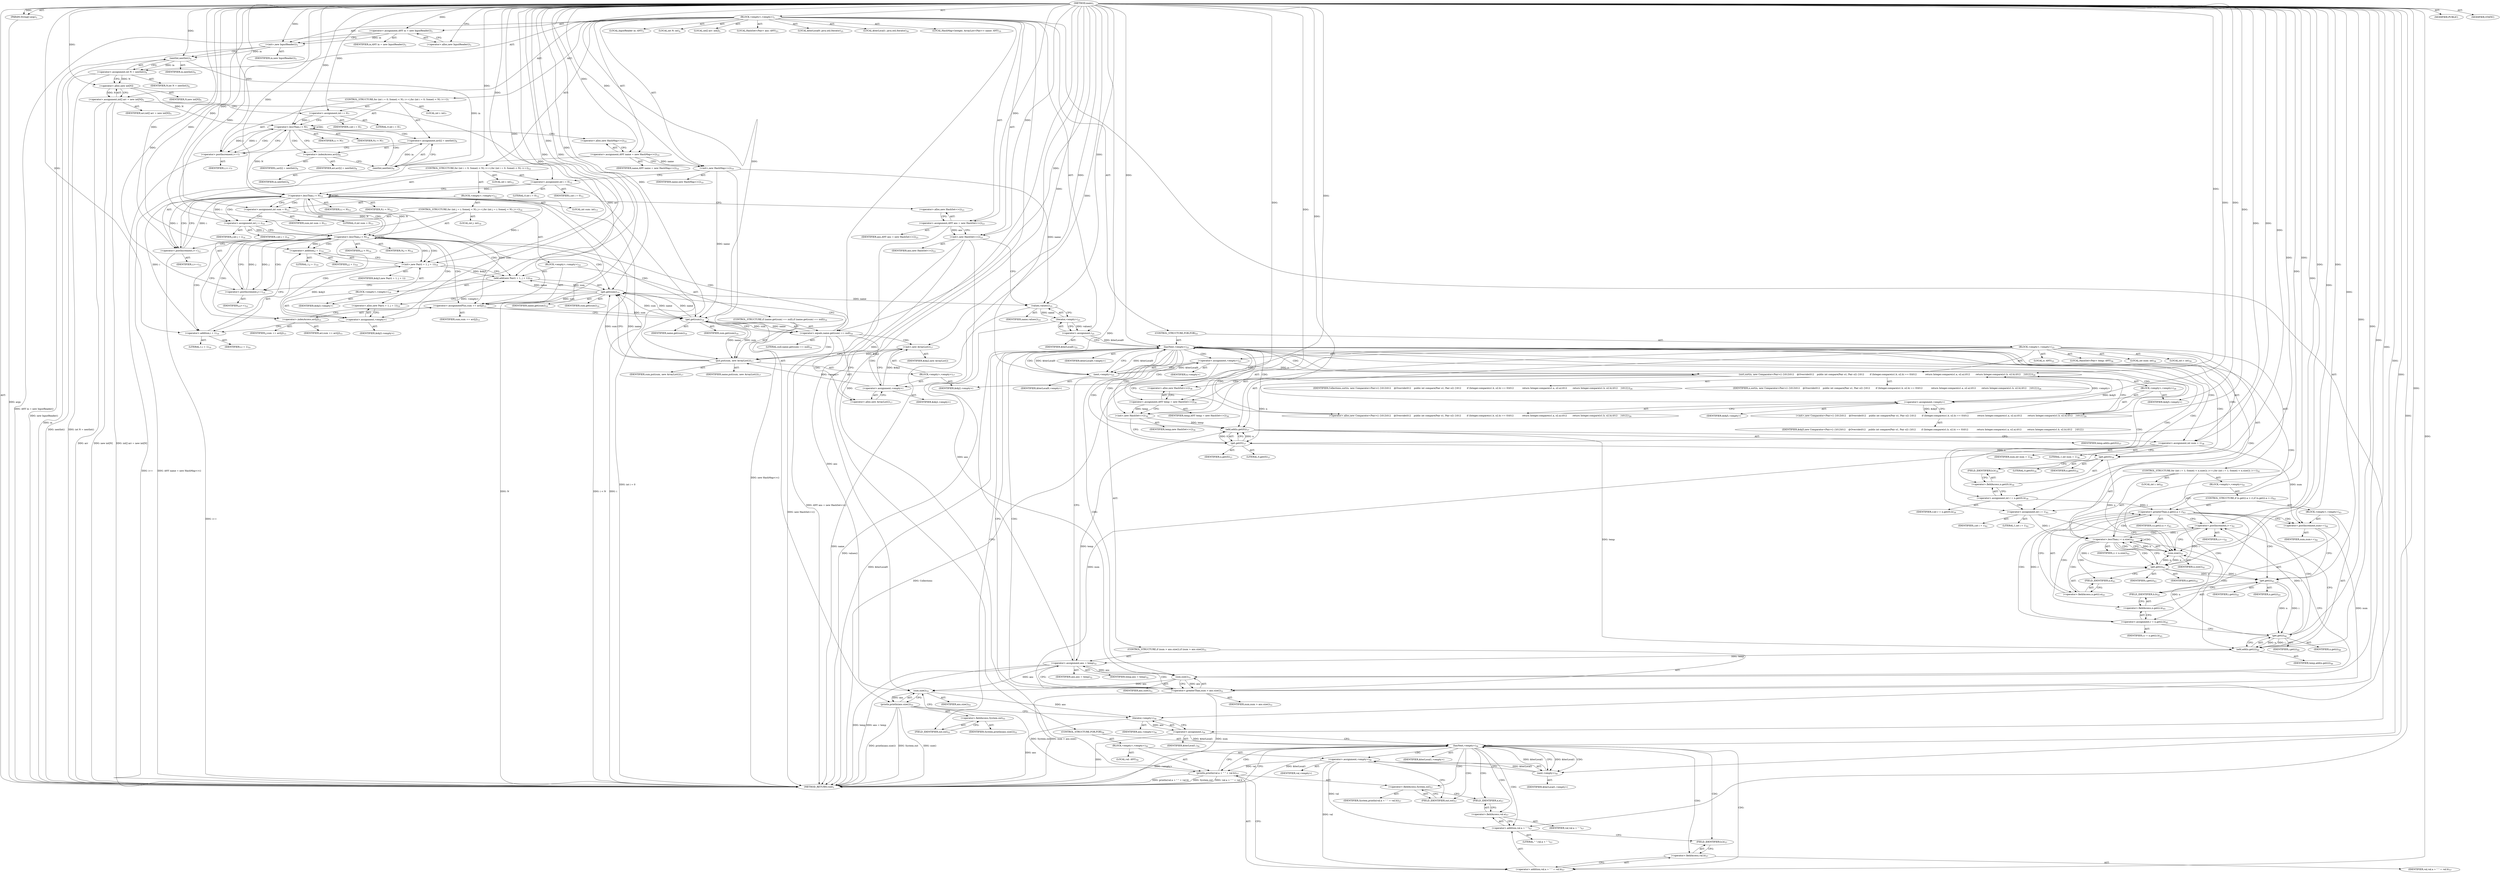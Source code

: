 digraph "main" {  
"25" [label = <(METHOD,main)<SUB>1</SUB>> ]
"26" [label = <(PARAM,String[] args)<SUB>1</SUB>> ]
"27" [label = <(BLOCK,&lt;empty&gt;,&lt;empty&gt;)<SUB>1</SUB>> ]
"4" [label = <(LOCAL,InputReader in: ANY)<SUB>3</SUB>> ]
"28" [label = <(&lt;operator&gt;.assignment,ANY in = new InputReader())<SUB>3</SUB>> ]
"29" [label = <(IDENTIFIER,in,ANY in = new InputReader())<SUB>3</SUB>> ]
"30" [label = <(&lt;operator&gt;.alloc,new InputReader())<SUB>3</SUB>> ]
"31" [label = <(&lt;init&gt;,new InputReader())<SUB>3</SUB>> ]
"3" [label = <(IDENTIFIER,in,new InputReader())<SUB>3</SUB>> ]
"32" [label = <(LOCAL,int N: int)<SUB>4</SUB>> ]
"33" [label = <(&lt;operator&gt;.assignment,int N = nextInt())<SUB>4</SUB>> ]
"34" [label = <(IDENTIFIER,N,int N = nextInt())<SUB>4</SUB>> ]
"35" [label = <(nextInt,nextInt())<SUB>4</SUB>> ]
"36" [label = <(IDENTIFIER,in,nextInt())<SUB>4</SUB>> ]
"37" [label = <(LOCAL,int[] arr: int[])<SUB>5</SUB>> ]
"38" [label = <(&lt;operator&gt;.assignment,int[] arr = new int[N])<SUB>5</SUB>> ]
"39" [label = <(IDENTIFIER,arr,int[] arr = new int[N])<SUB>5</SUB>> ]
"40" [label = <(&lt;operator&gt;.alloc,new int[N])> ]
"41" [label = <(IDENTIFIER,N,new int[N])<SUB>5</SUB>> ]
"42" [label = <(CONTROL_STRUCTURE,for (int i = 0; Some(i &lt; N); i++),for (int i = 0; Some(i &lt; N); i++))<SUB>7</SUB>> ]
"43" [label = <(LOCAL,int i: int)<SUB>7</SUB>> ]
"44" [label = <(&lt;operator&gt;.assignment,int i = 0)<SUB>7</SUB>> ]
"45" [label = <(IDENTIFIER,i,int i = 0)<SUB>7</SUB>> ]
"46" [label = <(LITERAL,0,int i = 0)<SUB>7</SUB>> ]
"47" [label = <(&lt;operator&gt;.lessThan,i &lt; N)<SUB>7</SUB>> ]
"48" [label = <(IDENTIFIER,i,i &lt; N)<SUB>7</SUB>> ]
"49" [label = <(IDENTIFIER,N,i &lt; N)<SUB>7</SUB>> ]
"50" [label = <(&lt;operator&gt;.postIncrement,i++)<SUB>7</SUB>> ]
"51" [label = <(IDENTIFIER,i,i++)<SUB>7</SUB>> ]
"52" [label = <(&lt;operator&gt;.assignment,arr[i] = nextInt())<SUB>8</SUB>> ]
"53" [label = <(&lt;operator&gt;.indexAccess,arr[i])<SUB>8</SUB>> ]
"54" [label = <(IDENTIFIER,arr,arr[i] = nextInt())<SUB>8</SUB>> ]
"55" [label = <(IDENTIFIER,i,arr[i] = nextInt())<SUB>8</SUB>> ]
"56" [label = <(nextInt,nextInt())<SUB>8</SUB>> ]
"57" [label = <(IDENTIFIER,in,nextInt())<SUB>8</SUB>> ]
"6" [label = <(LOCAL,HashMap&lt;Integer, ArrayList&lt;Pair&gt;&gt; name: ANY)<SUB>10</SUB>> ]
"58" [label = <(&lt;operator&gt;.assignment,ANY name = new HashMap&lt;&gt;())<SUB>10</SUB>> ]
"59" [label = <(IDENTIFIER,name,ANY name = new HashMap&lt;&gt;())<SUB>10</SUB>> ]
"60" [label = <(&lt;operator&gt;.alloc,new HashMap&lt;&gt;())<SUB>10</SUB>> ]
"61" [label = <(&lt;init&gt;,new HashMap&lt;&gt;())<SUB>10</SUB>> ]
"5" [label = <(IDENTIFIER,name,new HashMap&lt;&gt;())<SUB>10</SUB>> ]
"62" [label = <(CONTROL_STRUCTURE,for (int i = 0; Some(i &lt; N); i++),for (int i = 0; Some(i &lt; N); i++))<SUB>12</SUB>> ]
"63" [label = <(LOCAL,int i: int)<SUB>12</SUB>> ]
"64" [label = <(&lt;operator&gt;.assignment,int i = 0)<SUB>12</SUB>> ]
"65" [label = <(IDENTIFIER,i,int i = 0)<SUB>12</SUB>> ]
"66" [label = <(LITERAL,0,int i = 0)<SUB>12</SUB>> ]
"67" [label = <(&lt;operator&gt;.lessThan,i &lt; N)<SUB>12</SUB>> ]
"68" [label = <(IDENTIFIER,i,i &lt; N)<SUB>12</SUB>> ]
"69" [label = <(IDENTIFIER,N,i &lt; N)<SUB>12</SUB>> ]
"70" [label = <(&lt;operator&gt;.postIncrement,i++)<SUB>12</SUB>> ]
"71" [label = <(IDENTIFIER,i,i++)<SUB>12</SUB>> ]
"72" [label = <(BLOCK,&lt;empty&gt;,&lt;empty&gt;)<SUB>12</SUB>> ]
"73" [label = <(LOCAL,int sum: int)<SUB>13</SUB>> ]
"74" [label = <(&lt;operator&gt;.assignment,int sum = 0)<SUB>13</SUB>> ]
"75" [label = <(IDENTIFIER,sum,int sum = 0)<SUB>13</SUB>> ]
"76" [label = <(LITERAL,0,int sum = 0)<SUB>13</SUB>> ]
"77" [label = <(CONTROL_STRUCTURE,for (int j = i; Some(j &lt; N); j++),for (int j = i; Some(j &lt; N); j++))<SUB>14</SUB>> ]
"78" [label = <(LOCAL,int j: int)<SUB>14</SUB>> ]
"79" [label = <(&lt;operator&gt;.assignment,int j = i)<SUB>14</SUB>> ]
"80" [label = <(IDENTIFIER,j,int j = i)<SUB>14</SUB>> ]
"81" [label = <(IDENTIFIER,i,int j = i)<SUB>14</SUB>> ]
"82" [label = <(&lt;operator&gt;.lessThan,j &lt; N)<SUB>14</SUB>> ]
"83" [label = <(IDENTIFIER,j,j &lt; N)<SUB>14</SUB>> ]
"84" [label = <(IDENTIFIER,N,j &lt; N)<SUB>14</SUB>> ]
"85" [label = <(&lt;operator&gt;.postIncrement,j++)<SUB>14</SUB>> ]
"86" [label = <(IDENTIFIER,j,j++)<SUB>14</SUB>> ]
"87" [label = <(BLOCK,&lt;empty&gt;,&lt;empty&gt;)<SUB>14</SUB>> ]
"88" [label = <(&lt;operator&gt;.assignmentPlus,sum += arr[j])<SUB>15</SUB>> ]
"89" [label = <(IDENTIFIER,sum,sum += arr[j])<SUB>15</SUB>> ]
"90" [label = <(&lt;operator&gt;.indexAccess,arr[j])<SUB>15</SUB>> ]
"91" [label = <(IDENTIFIER,arr,sum += arr[j])<SUB>15</SUB>> ]
"92" [label = <(IDENTIFIER,j,sum += arr[j])<SUB>15</SUB>> ]
"93" [label = <(CONTROL_STRUCTURE,if (name.get(sum) == null),if (name.get(sum) == null))<SUB>16</SUB>> ]
"94" [label = <(&lt;operator&gt;.equals,name.get(sum) == null)<SUB>16</SUB>> ]
"95" [label = <(get,get(sum))<SUB>16</SUB>> ]
"96" [label = <(IDENTIFIER,name,get(sum))<SUB>16</SUB>> ]
"97" [label = <(IDENTIFIER,sum,get(sum))<SUB>16</SUB>> ]
"98" [label = <(LITERAL,null,name.get(sum) == null)<SUB>16</SUB>> ]
"99" [label = <(put,put(sum, new ArrayList()))<SUB>17</SUB>> ]
"100" [label = <(IDENTIFIER,name,put(sum, new ArrayList()))<SUB>17</SUB>> ]
"101" [label = <(IDENTIFIER,sum,put(sum, new ArrayList()))<SUB>17</SUB>> ]
"102" [label = <(BLOCK,&lt;empty&gt;,&lt;empty&gt;)<SUB>17</SUB>> ]
"103" [label = <(&lt;operator&gt;.assignment,&lt;empty&gt;)> ]
"104" [label = <(IDENTIFIER,$obj2,&lt;empty&gt;)> ]
"105" [label = <(&lt;operator&gt;.alloc,new ArrayList())<SUB>17</SUB>> ]
"106" [label = <(&lt;init&gt;,new ArrayList())<SUB>17</SUB>> ]
"107" [label = <(IDENTIFIER,$obj2,new ArrayList())> ]
"108" [label = <(IDENTIFIER,$obj2,&lt;empty&gt;)> ]
"109" [label = <(add,add(new Pair(i + 1, j + 1)))<SUB>19</SUB>> ]
"110" [label = <(get,get(sum))<SUB>19</SUB>> ]
"111" [label = <(IDENTIFIER,name,get(sum))<SUB>19</SUB>> ]
"112" [label = <(IDENTIFIER,sum,get(sum))<SUB>19</SUB>> ]
"113" [label = <(BLOCK,&lt;empty&gt;,&lt;empty&gt;)<SUB>19</SUB>> ]
"114" [label = <(&lt;operator&gt;.assignment,&lt;empty&gt;)> ]
"115" [label = <(IDENTIFIER,$obj3,&lt;empty&gt;)> ]
"116" [label = <(&lt;operator&gt;.alloc,new Pair(i + 1, j + 1))<SUB>19</SUB>> ]
"117" [label = <(&lt;init&gt;,new Pair(i + 1, j + 1))<SUB>19</SUB>> ]
"118" [label = <(IDENTIFIER,$obj3,new Pair(i + 1, j + 1))> ]
"119" [label = <(&lt;operator&gt;.addition,i + 1)<SUB>19</SUB>> ]
"120" [label = <(IDENTIFIER,i,i + 1)<SUB>19</SUB>> ]
"121" [label = <(LITERAL,1,i + 1)<SUB>19</SUB>> ]
"122" [label = <(&lt;operator&gt;.addition,j + 1)<SUB>19</SUB>> ]
"123" [label = <(IDENTIFIER,j,j + 1)<SUB>19</SUB>> ]
"124" [label = <(LITERAL,1,j + 1)<SUB>19</SUB>> ]
"125" [label = <(IDENTIFIER,$obj3,&lt;empty&gt;)> ]
"8" [label = <(LOCAL,HashSet&lt;Pair&gt; ans: ANY)<SUB>23</SUB>> ]
"126" [label = <(&lt;operator&gt;.assignment,ANY ans = new HashSet&lt;&gt;())<SUB>23</SUB>> ]
"127" [label = <(IDENTIFIER,ans,ANY ans = new HashSet&lt;&gt;())<SUB>23</SUB>> ]
"128" [label = <(&lt;operator&gt;.alloc,new HashSet&lt;&gt;())<SUB>23</SUB>> ]
"129" [label = <(&lt;init&gt;,new HashSet&lt;&gt;())<SUB>23</SUB>> ]
"7" [label = <(IDENTIFIER,ans,new HashSet&lt;&gt;())<SUB>23</SUB>> ]
"130" [label = <(LOCAL,$iterLocal0: java.util.Iterator)<SUB>25</SUB>> ]
"131" [label = <(&lt;operator&gt;.assignment,)<SUB>25</SUB>> ]
"132" [label = <(IDENTIFIER,$iterLocal0,)<SUB>25</SUB>> ]
"133" [label = <(iterator,&lt;empty&gt;)<SUB>25</SUB>> ]
"134" [label = <(values,values())<SUB>25</SUB>> ]
"135" [label = <(IDENTIFIER,name,values())<SUB>25</SUB>> ]
"136" [label = <(CONTROL_STRUCTURE,FOR,FOR)<SUB>25</SUB>> ]
"137" [label = <(hasNext,&lt;empty&gt;)<SUB>25</SUB>> ]
"138" [label = <(IDENTIFIER,$iterLocal0,&lt;empty&gt;)> ]
"139" [label = <(BLOCK,&lt;empty&gt;,&lt;empty&gt;)<SUB>25</SUB>> ]
"140" [label = <(LOCAL,n: ANY)<SUB>25</SUB>> ]
"141" [label = <(&lt;operator&gt;.assignment,&lt;empty&gt;)<SUB>25</SUB>> ]
"142" [label = <(IDENTIFIER,n,&lt;empty&gt;)> ]
"143" [label = <(next,&lt;empty&gt;)<SUB>25</SUB>> ]
"144" [label = <(IDENTIFIER,$iterLocal0,&lt;empty&gt;)> ]
"145" [label = <(sort,sort(n, new Comparator&lt;Pair&gt;() {\012\012    @Override\012    public int compare(Pair o1, Pair o2) {\012        if (Integer.compare(o1.b, o2.b) == 0)\012            return Integer.compare(o1.a, o2.a);\012        return Integer.compare(o1.b, o2.b);\012    }\012}))<SUB>26</SUB>> ]
"146" [label = <(IDENTIFIER,Collections,sort(n, new Comparator&lt;Pair&gt;() {\012\012    @Override\012    public int compare(Pair o1, Pair o2) {\012        if (Integer.compare(o1.b, o2.b) == 0)\012            return Integer.compare(o1.a, o2.a);\012        return Integer.compare(o1.b, o2.b);\012    }\012}))<SUB>26</SUB>> ]
"147" [label = <(IDENTIFIER,n,sort(n, new Comparator&lt;Pair&gt;() {\012\012    @Override\012    public int compare(Pair o1, Pair o2) {\012        if (Integer.compare(o1.b, o2.b) == 0)\012            return Integer.compare(o1.a, o2.a);\012        return Integer.compare(o1.b, o2.b);\012    }\012}))<SUB>26</SUB>> ]
"148" [label = <(BLOCK,&lt;empty&gt;,&lt;empty&gt;)<SUB>26</SUB>> ]
"149" [label = <(&lt;operator&gt;.assignment,&lt;empty&gt;)> ]
"150" [label = <(IDENTIFIER,$obj5,&lt;empty&gt;)> ]
"151" [label = <(&lt;operator&gt;.alloc,new Comparator&lt;Pair&gt;() {\012\012    @Override\012    public int compare(Pair o1, Pair o2) {\012        if (Integer.compare(o1.b, o2.b) == 0)\012            return Integer.compare(o1.a, o2.a);\012        return Integer.compare(o1.b, o2.b);\012    }\012})<SUB>26</SUB>> ]
"152" [label = <(&lt;init&gt;,new Comparator&lt;Pair&gt;() {\012\012    @Override\012    public int compare(Pair o1, Pair o2) {\012        if (Integer.compare(o1.b, o2.b) == 0)\012            return Integer.compare(o1.a, o2.a);\012        return Integer.compare(o1.b, o2.b);\012    }\012})<SUB>26</SUB>> ]
"153" [label = <(IDENTIFIER,$obj5,new Comparator&lt;Pair&gt;() {\012\012    @Override\012    public int compare(Pair o1, Pair o2) {\012        if (Integer.compare(o1.b, o2.b) == 0)\012            return Integer.compare(o1.a, o2.a);\012        return Integer.compare(o1.b, o2.b);\012    }\012})> ]
"154" [label = <(IDENTIFIER,$obj5,&lt;empty&gt;)> ]
"10" [label = <(LOCAL,HashSet&lt;Pair&gt; temp: ANY)<SUB>36</SUB>> ]
"155" [label = <(&lt;operator&gt;.assignment,ANY temp = new HashSet&lt;&gt;())<SUB>36</SUB>> ]
"156" [label = <(IDENTIFIER,temp,ANY temp = new HashSet&lt;&gt;())<SUB>36</SUB>> ]
"157" [label = <(&lt;operator&gt;.alloc,new HashSet&lt;&gt;())<SUB>36</SUB>> ]
"158" [label = <(&lt;init&gt;,new HashSet&lt;&gt;())<SUB>36</SUB>> ]
"9" [label = <(IDENTIFIER,temp,new HashSet&lt;&gt;())<SUB>36</SUB>> ]
"159" [label = <(add,add(n.get(0)))<SUB>37</SUB>> ]
"160" [label = <(IDENTIFIER,temp,add(n.get(0)))<SUB>37</SUB>> ]
"161" [label = <(get,get(0))<SUB>37</SUB>> ]
"162" [label = <(IDENTIFIER,n,get(0))<SUB>37</SUB>> ]
"163" [label = <(LITERAL,0,get(0))<SUB>37</SUB>> ]
"164" [label = <(LOCAL,int num: int)<SUB>38</SUB>> ]
"165" [label = <(&lt;operator&gt;.assignment,int num = 1)<SUB>38</SUB>> ]
"166" [label = <(IDENTIFIER,num,int num = 1)<SUB>38</SUB>> ]
"167" [label = <(LITERAL,1,int num = 1)<SUB>38</SUB>> ]
"168" [label = <(LOCAL,int r: int)<SUB>39</SUB>> ]
"169" [label = <(&lt;operator&gt;.assignment,int r = n.get(0).b)<SUB>39</SUB>> ]
"170" [label = <(IDENTIFIER,r,int r = n.get(0).b)<SUB>39</SUB>> ]
"171" [label = <(&lt;operator&gt;.fieldAccess,n.get(0).b)<SUB>39</SUB>> ]
"172" [label = <(get,get(0))<SUB>39</SUB>> ]
"173" [label = <(IDENTIFIER,n,get(0))<SUB>39</SUB>> ]
"174" [label = <(LITERAL,0,get(0))<SUB>39</SUB>> ]
"175" [label = <(FIELD_IDENTIFIER,b,b)<SUB>39</SUB>> ]
"176" [label = <(CONTROL_STRUCTURE,for (int i = 1; Some(i &lt; n.size()); i++),for (int i = 1; Some(i &lt; n.size()); i++))<SUB>41</SUB>> ]
"177" [label = <(LOCAL,int i: int)<SUB>41</SUB>> ]
"178" [label = <(&lt;operator&gt;.assignment,int i = 1)<SUB>41</SUB>> ]
"179" [label = <(IDENTIFIER,i,int i = 1)<SUB>41</SUB>> ]
"180" [label = <(LITERAL,1,int i = 1)<SUB>41</SUB>> ]
"181" [label = <(&lt;operator&gt;.lessThan,i &lt; n.size())<SUB>41</SUB>> ]
"182" [label = <(IDENTIFIER,i,i &lt; n.size())<SUB>41</SUB>> ]
"183" [label = <(size,size())<SUB>41</SUB>> ]
"184" [label = <(IDENTIFIER,n,size())<SUB>41</SUB>> ]
"185" [label = <(&lt;operator&gt;.postIncrement,i++)<SUB>41</SUB>> ]
"186" [label = <(IDENTIFIER,i,i++)<SUB>41</SUB>> ]
"187" [label = <(BLOCK,&lt;empty&gt;,&lt;empty&gt;)<SUB>41</SUB>> ]
"188" [label = <(CONTROL_STRUCTURE,if (n.get(i).a &gt; r),if (n.get(i).a &gt; r))<SUB>43</SUB>> ]
"189" [label = <(&lt;operator&gt;.greaterThan,n.get(i).a &gt; r)<SUB>43</SUB>> ]
"190" [label = <(&lt;operator&gt;.fieldAccess,n.get(i).a)<SUB>43</SUB>> ]
"191" [label = <(get,get(i))<SUB>43</SUB>> ]
"192" [label = <(IDENTIFIER,n,get(i))<SUB>43</SUB>> ]
"193" [label = <(IDENTIFIER,i,get(i))<SUB>43</SUB>> ]
"194" [label = <(FIELD_IDENTIFIER,a,a)<SUB>43</SUB>> ]
"195" [label = <(IDENTIFIER,r,n.get(i).a &gt; r)<SUB>43</SUB>> ]
"196" [label = <(BLOCK,&lt;empty&gt;,&lt;empty&gt;)<SUB>43</SUB>> ]
"197" [label = <(&lt;operator&gt;.postIncrement,num++)<SUB>44</SUB>> ]
"198" [label = <(IDENTIFIER,num,num++)<SUB>44</SUB>> ]
"199" [label = <(&lt;operator&gt;.assignment,r = n.get(i).b)<SUB>45</SUB>> ]
"200" [label = <(IDENTIFIER,r,r = n.get(i).b)<SUB>45</SUB>> ]
"201" [label = <(&lt;operator&gt;.fieldAccess,n.get(i).b)<SUB>45</SUB>> ]
"202" [label = <(get,get(i))<SUB>45</SUB>> ]
"203" [label = <(IDENTIFIER,n,get(i))<SUB>45</SUB>> ]
"204" [label = <(IDENTIFIER,i,get(i))<SUB>45</SUB>> ]
"205" [label = <(FIELD_IDENTIFIER,b,b)<SUB>45</SUB>> ]
"206" [label = <(add,add(n.get(i)))<SUB>46</SUB>> ]
"207" [label = <(IDENTIFIER,temp,add(n.get(i)))<SUB>46</SUB>> ]
"208" [label = <(get,get(i))<SUB>46</SUB>> ]
"209" [label = <(IDENTIFIER,n,get(i))<SUB>46</SUB>> ]
"210" [label = <(IDENTIFIER,i,get(i))<SUB>46</SUB>> ]
"211" [label = <(CONTROL_STRUCTURE,if (num &gt; ans.size()),if (num &gt; ans.size()))<SUB>51</SUB>> ]
"212" [label = <(&lt;operator&gt;.greaterThan,num &gt; ans.size())<SUB>51</SUB>> ]
"213" [label = <(IDENTIFIER,num,num &gt; ans.size())<SUB>51</SUB>> ]
"214" [label = <(size,size())<SUB>51</SUB>> ]
"215" [label = <(IDENTIFIER,ans,size())<SUB>51</SUB>> ]
"216" [label = <(&lt;operator&gt;.assignment,ans = temp)<SUB>52</SUB>> ]
"217" [label = <(IDENTIFIER,ans,ans = temp)<SUB>52</SUB>> ]
"218" [label = <(IDENTIFIER,temp,ans = temp)<SUB>52</SUB>> ]
"219" [label = <(println,println(ans.size()))<SUB>55</SUB>> ]
"220" [label = <(&lt;operator&gt;.fieldAccess,System.out)<SUB>55</SUB>> ]
"221" [label = <(IDENTIFIER,System,println(ans.size()))<SUB>55</SUB>> ]
"222" [label = <(FIELD_IDENTIFIER,out,out)<SUB>55</SUB>> ]
"223" [label = <(size,size())<SUB>55</SUB>> ]
"224" [label = <(IDENTIFIER,ans,size())<SUB>55</SUB>> ]
"225" [label = <(LOCAL,$iterLocal1: java.util.Iterator)<SUB>56</SUB>> ]
"226" [label = <(&lt;operator&gt;.assignment,)<SUB>56</SUB>> ]
"227" [label = <(IDENTIFIER,$iterLocal1,)<SUB>56</SUB>> ]
"228" [label = <(iterator,&lt;empty&gt;)<SUB>56</SUB>> ]
"229" [label = <(IDENTIFIER,ans,&lt;empty&gt;)<SUB>56</SUB>> ]
"230" [label = <(CONTROL_STRUCTURE,FOR,FOR)<SUB>56</SUB>> ]
"231" [label = <(hasNext,&lt;empty&gt;)<SUB>56</SUB>> ]
"232" [label = <(IDENTIFIER,$iterLocal1,&lt;empty&gt;)> ]
"233" [label = <(BLOCK,&lt;empty&gt;,&lt;empty&gt;)<SUB>56</SUB>> ]
"234" [label = <(LOCAL,val: ANY)<SUB>56</SUB>> ]
"235" [label = <(&lt;operator&gt;.assignment,&lt;empty&gt;)<SUB>56</SUB>> ]
"236" [label = <(IDENTIFIER,val,&lt;empty&gt;)> ]
"237" [label = <(next,&lt;empty&gt;)<SUB>56</SUB>> ]
"238" [label = <(IDENTIFIER,$iterLocal1,&lt;empty&gt;)> ]
"239" [label = <(println,println(val.a + &quot; &quot; + val.b))<SUB>57</SUB>> ]
"240" [label = <(&lt;operator&gt;.fieldAccess,System.out)<SUB>57</SUB>> ]
"241" [label = <(IDENTIFIER,System,println(val.a + &quot; &quot; + val.b))<SUB>57</SUB>> ]
"242" [label = <(FIELD_IDENTIFIER,out,out)<SUB>57</SUB>> ]
"243" [label = <(&lt;operator&gt;.addition,val.a + &quot; &quot; + val.b)<SUB>57</SUB>> ]
"244" [label = <(&lt;operator&gt;.addition,val.a + &quot; &quot;)<SUB>57</SUB>> ]
"245" [label = <(&lt;operator&gt;.fieldAccess,val.a)<SUB>57</SUB>> ]
"246" [label = <(IDENTIFIER,val,val.a + &quot; &quot;)<SUB>57</SUB>> ]
"247" [label = <(FIELD_IDENTIFIER,a,a)<SUB>57</SUB>> ]
"248" [label = <(LITERAL,&quot; &quot;,val.a + &quot; &quot;)<SUB>57</SUB>> ]
"249" [label = <(&lt;operator&gt;.fieldAccess,val.b)<SUB>57</SUB>> ]
"250" [label = <(IDENTIFIER,val,val.a + &quot; &quot; + val.b)<SUB>57</SUB>> ]
"251" [label = <(FIELD_IDENTIFIER,b,b)<SUB>57</SUB>> ]
"252" [label = <(MODIFIER,PUBLIC)> ]
"253" [label = <(MODIFIER,STATIC)> ]
"254" [label = <(METHOD_RETURN,void)<SUB>1</SUB>> ]
  "25" -> "26"  [ label = "AST: "] 
  "25" -> "27"  [ label = "AST: "] 
  "25" -> "252"  [ label = "AST: "] 
  "25" -> "253"  [ label = "AST: "] 
  "25" -> "254"  [ label = "AST: "] 
  "27" -> "4"  [ label = "AST: "] 
  "27" -> "28"  [ label = "AST: "] 
  "27" -> "31"  [ label = "AST: "] 
  "27" -> "32"  [ label = "AST: "] 
  "27" -> "33"  [ label = "AST: "] 
  "27" -> "37"  [ label = "AST: "] 
  "27" -> "38"  [ label = "AST: "] 
  "27" -> "42"  [ label = "AST: "] 
  "27" -> "6"  [ label = "AST: "] 
  "27" -> "58"  [ label = "AST: "] 
  "27" -> "61"  [ label = "AST: "] 
  "27" -> "62"  [ label = "AST: "] 
  "27" -> "8"  [ label = "AST: "] 
  "27" -> "126"  [ label = "AST: "] 
  "27" -> "129"  [ label = "AST: "] 
  "27" -> "130"  [ label = "AST: "] 
  "27" -> "131"  [ label = "AST: "] 
  "27" -> "136"  [ label = "AST: "] 
  "27" -> "219"  [ label = "AST: "] 
  "27" -> "225"  [ label = "AST: "] 
  "27" -> "226"  [ label = "AST: "] 
  "27" -> "230"  [ label = "AST: "] 
  "28" -> "29"  [ label = "AST: "] 
  "28" -> "30"  [ label = "AST: "] 
  "31" -> "3"  [ label = "AST: "] 
  "33" -> "34"  [ label = "AST: "] 
  "33" -> "35"  [ label = "AST: "] 
  "35" -> "36"  [ label = "AST: "] 
  "38" -> "39"  [ label = "AST: "] 
  "38" -> "40"  [ label = "AST: "] 
  "40" -> "41"  [ label = "AST: "] 
  "42" -> "43"  [ label = "AST: "] 
  "42" -> "44"  [ label = "AST: "] 
  "42" -> "47"  [ label = "AST: "] 
  "42" -> "50"  [ label = "AST: "] 
  "42" -> "52"  [ label = "AST: "] 
  "44" -> "45"  [ label = "AST: "] 
  "44" -> "46"  [ label = "AST: "] 
  "47" -> "48"  [ label = "AST: "] 
  "47" -> "49"  [ label = "AST: "] 
  "50" -> "51"  [ label = "AST: "] 
  "52" -> "53"  [ label = "AST: "] 
  "52" -> "56"  [ label = "AST: "] 
  "53" -> "54"  [ label = "AST: "] 
  "53" -> "55"  [ label = "AST: "] 
  "56" -> "57"  [ label = "AST: "] 
  "58" -> "59"  [ label = "AST: "] 
  "58" -> "60"  [ label = "AST: "] 
  "61" -> "5"  [ label = "AST: "] 
  "62" -> "63"  [ label = "AST: "] 
  "62" -> "64"  [ label = "AST: "] 
  "62" -> "67"  [ label = "AST: "] 
  "62" -> "70"  [ label = "AST: "] 
  "62" -> "72"  [ label = "AST: "] 
  "64" -> "65"  [ label = "AST: "] 
  "64" -> "66"  [ label = "AST: "] 
  "67" -> "68"  [ label = "AST: "] 
  "67" -> "69"  [ label = "AST: "] 
  "70" -> "71"  [ label = "AST: "] 
  "72" -> "73"  [ label = "AST: "] 
  "72" -> "74"  [ label = "AST: "] 
  "72" -> "77"  [ label = "AST: "] 
  "74" -> "75"  [ label = "AST: "] 
  "74" -> "76"  [ label = "AST: "] 
  "77" -> "78"  [ label = "AST: "] 
  "77" -> "79"  [ label = "AST: "] 
  "77" -> "82"  [ label = "AST: "] 
  "77" -> "85"  [ label = "AST: "] 
  "77" -> "87"  [ label = "AST: "] 
  "79" -> "80"  [ label = "AST: "] 
  "79" -> "81"  [ label = "AST: "] 
  "82" -> "83"  [ label = "AST: "] 
  "82" -> "84"  [ label = "AST: "] 
  "85" -> "86"  [ label = "AST: "] 
  "87" -> "88"  [ label = "AST: "] 
  "87" -> "93"  [ label = "AST: "] 
  "87" -> "109"  [ label = "AST: "] 
  "88" -> "89"  [ label = "AST: "] 
  "88" -> "90"  [ label = "AST: "] 
  "90" -> "91"  [ label = "AST: "] 
  "90" -> "92"  [ label = "AST: "] 
  "93" -> "94"  [ label = "AST: "] 
  "93" -> "99"  [ label = "AST: "] 
  "94" -> "95"  [ label = "AST: "] 
  "94" -> "98"  [ label = "AST: "] 
  "95" -> "96"  [ label = "AST: "] 
  "95" -> "97"  [ label = "AST: "] 
  "99" -> "100"  [ label = "AST: "] 
  "99" -> "101"  [ label = "AST: "] 
  "99" -> "102"  [ label = "AST: "] 
  "102" -> "103"  [ label = "AST: "] 
  "102" -> "106"  [ label = "AST: "] 
  "102" -> "108"  [ label = "AST: "] 
  "103" -> "104"  [ label = "AST: "] 
  "103" -> "105"  [ label = "AST: "] 
  "106" -> "107"  [ label = "AST: "] 
  "109" -> "110"  [ label = "AST: "] 
  "109" -> "113"  [ label = "AST: "] 
  "110" -> "111"  [ label = "AST: "] 
  "110" -> "112"  [ label = "AST: "] 
  "113" -> "114"  [ label = "AST: "] 
  "113" -> "117"  [ label = "AST: "] 
  "113" -> "125"  [ label = "AST: "] 
  "114" -> "115"  [ label = "AST: "] 
  "114" -> "116"  [ label = "AST: "] 
  "117" -> "118"  [ label = "AST: "] 
  "117" -> "119"  [ label = "AST: "] 
  "117" -> "122"  [ label = "AST: "] 
  "119" -> "120"  [ label = "AST: "] 
  "119" -> "121"  [ label = "AST: "] 
  "122" -> "123"  [ label = "AST: "] 
  "122" -> "124"  [ label = "AST: "] 
  "126" -> "127"  [ label = "AST: "] 
  "126" -> "128"  [ label = "AST: "] 
  "129" -> "7"  [ label = "AST: "] 
  "131" -> "132"  [ label = "AST: "] 
  "131" -> "133"  [ label = "AST: "] 
  "133" -> "134"  [ label = "AST: "] 
  "134" -> "135"  [ label = "AST: "] 
  "136" -> "137"  [ label = "AST: "] 
  "136" -> "139"  [ label = "AST: "] 
  "137" -> "138"  [ label = "AST: "] 
  "139" -> "140"  [ label = "AST: "] 
  "139" -> "141"  [ label = "AST: "] 
  "139" -> "145"  [ label = "AST: "] 
  "139" -> "10"  [ label = "AST: "] 
  "139" -> "155"  [ label = "AST: "] 
  "139" -> "158"  [ label = "AST: "] 
  "139" -> "159"  [ label = "AST: "] 
  "139" -> "164"  [ label = "AST: "] 
  "139" -> "165"  [ label = "AST: "] 
  "139" -> "168"  [ label = "AST: "] 
  "139" -> "169"  [ label = "AST: "] 
  "139" -> "176"  [ label = "AST: "] 
  "139" -> "211"  [ label = "AST: "] 
  "141" -> "142"  [ label = "AST: "] 
  "141" -> "143"  [ label = "AST: "] 
  "143" -> "144"  [ label = "AST: "] 
  "145" -> "146"  [ label = "AST: "] 
  "145" -> "147"  [ label = "AST: "] 
  "145" -> "148"  [ label = "AST: "] 
  "148" -> "149"  [ label = "AST: "] 
  "148" -> "152"  [ label = "AST: "] 
  "148" -> "154"  [ label = "AST: "] 
  "149" -> "150"  [ label = "AST: "] 
  "149" -> "151"  [ label = "AST: "] 
  "152" -> "153"  [ label = "AST: "] 
  "155" -> "156"  [ label = "AST: "] 
  "155" -> "157"  [ label = "AST: "] 
  "158" -> "9"  [ label = "AST: "] 
  "159" -> "160"  [ label = "AST: "] 
  "159" -> "161"  [ label = "AST: "] 
  "161" -> "162"  [ label = "AST: "] 
  "161" -> "163"  [ label = "AST: "] 
  "165" -> "166"  [ label = "AST: "] 
  "165" -> "167"  [ label = "AST: "] 
  "169" -> "170"  [ label = "AST: "] 
  "169" -> "171"  [ label = "AST: "] 
  "171" -> "172"  [ label = "AST: "] 
  "171" -> "175"  [ label = "AST: "] 
  "172" -> "173"  [ label = "AST: "] 
  "172" -> "174"  [ label = "AST: "] 
  "176" -> "177"  [ label = "AST: "] 
  "176" -> "178"  [ label = "AST: "] 
  "176" -> "181"  [ label = "AST: "] 
  "176" -> "185"  [ label = "AST: "] 
  "176" -> "187"  [ label = "AST: "] 
  "178" -> "179"  [ label = "AST: "] 
  "178" -> "180"  [ label = "AST: "] 
  "181" -> "182"  [ label = "AST: "] 
  "181" -> "183"  [ label = "AST: "] 
  "183" -> "184"  [ label = "AST: "] 
  "185" -> "186"  [ label = "AST: "] 
  "187" -> "188"  [ label = "AST: "] 
  "188" -> "189"  [ label = "AST: "] 
  "188" -> "196"  [ label = "AST: "] 
  "189" -> "190"  [ label = "AST: "] 
  "189" -> "195"  [ label = "AST: "] 
  "190" -> "191"  [ label = "AST: "] 
  "190" -> "194"  [ label = "AST: "] 
  "191" -> "192"  [ label = "AST: "] 
  "191" -> "193"  [ label = "AST: "] 
  "196" -> "197"  [ label = "AST: "] 
  "196" -> "199"  [ label = "AST: "] 
  "196" -> "206"  [ label = "AST: "] 
  "197" -> "198"  [ label = "AST: "] 
  "199" -> "200"  [ label = "AST: "] 
  "199" -> "201"  [ label = "AST: "] 
  "201" -> "202"  [ label = "AST: "] 
  "201" -> "205"  [ label = "AST: "] 
  "202" -> "203"  [ label = "AST: "] 
  "202" -> "204"  [ label = "AST: "] 
  "206" -> "207"  [ label = "AST: "] 
  "206" -> "208"  [ label = "AST: "] 
  "208" -> "209"  [ label = "AST: "] 
  "208" -> "210"  [ label = "AST: "] 
  "211" -> "212"  [ label = "AST: "] 
  "211" -> "216"  [ label = "AST: "] 
  "212" -> "213"  [ label = "AST: "] 
  "212" -> "214"  [ label = "AST: "] 
  "214" -> "215"  [ label = "AST: "] 
  "216" -> "217"  [ label = "AST: "] 
  "216" -> "218"  [ label = "AST: "] 
  "219" -> "220"  [ label = "AST: "] 
  "219" -> "223"  [ label = "AST: "] 
  "220" -> "221"  [ label = "AST: "] 
  "220" -> "222"  [ label = "AST: "] 
  "223" -> "224"  [ label = "AST: "] 
  "226" -> "227"  [ label = "AST: "] 
  "226" -> "228"  [ label = "AST: "] 
  "228" -> "229"  [ label = "AST: "] 
  "230" -> "231"  [ label = "AST: "] 
  "230" -> "233"  [ label = "AST: "] 
  "231" -> "232"  [ label = "AST: "] 
  "233" -> "234"  [ label = "AST: "] 
  "233" -> "235"  [ label = "AST: "] 
  "233" -> "239"  [ label = "AST: "] 
  "235" -> "236"  [ label = "AST: "] 
  "235" -> "237"  [ label = "AST: "] 
  "237" -> "238"  [ label = "AST: "] 
  "239" -> "240"  [ label = "AST: "] 
  "239" -> "243"  [ label = "AST: "] 
  "240" -> "241"  [ label = "AST: "] 
  "240" -> "242"  [ label = "AST: "] 
  "243" -> "244"  [ label = "AST: "] 
  "243" -> "249"  [ label = "AST: "] 
  "244" -> "245"  [ label = "AST: "] 
  "244" -> "248"  [ label = "AST: "] 
  "245" -> "246"  [ label = "AST: "] 
  "245" -> "247"  [ label = "AST: "] 
  "249" -> "250"  [ label = "AST: "] 
  "249" -> "251"  [ label = "AST: "] 
  "28" -> "31"  [ label = "CFG: "] 
  "31" -> "35"  [ label = "CFG: "] 
  "33" -> "40"  [ label = "CFG: "] 
  "38" -> "44"  [ label = "CFG: "] 
  "58" -> "61"  [ label = "CFG: "] 
  "61" -> "64"  [ label = "CFG: "] 
  "126" -> "129"  [ label = "CFG: "] 
  "129" -> "134"  [ label = "CFG: "] 
  "131" -> "137"  [ label = "CFG: "] 
  "219" -> "228"  [ label = "CFG: "] 
  "226" -> "231"  [ label = "CFG: "] 
  "30" -> "28"  [ label = "CFG: "] 
  "35" -> "33"  [ label = "CFG: "] 
  "40" -> "38"  [ label = "CFG: "] 
  "44" -> "47"  [ label = "CFG: "] 
  "47" -> "53"  [ label = "CFG: "] 
  "47" -> "60"  [ label = "CFG: "] 
  "50" -> "47"  [ label = "CFG: "] 
  "52" -> "50"  [ label = "CFG: "] 
  "60" -> "58"  [ label = "CFG: "] 
  "64" -> "67"  [ label = "CFG: "] 
  "67" -> "74"  [ label = "CFG: "] 
  "67" -> "128"  [ label = "CFG: "] 
  "70" -> "67"  [ label = "CFG: "] 
  "128" -> "126"  [ label = "CFG: "] 
  "133" -> "131"  [ label = "CFG: "] 
  "137" -> "143"  [ label = "CFG: "] 
  "137" -> "222"  [ label = "CFG: "] 
  "220" -> "223"  [ label = "CFG: "] 
  "223" -> "219"  [ label = "CFG: "] 
  "228" -> "226"  [ label = "CFG: "] 
  "231" -> "254"  [ label = "CFG: "] 
  "231" -> "237"  [ label = "CFG: "] 
  "53" -> "56"  [ label = "CFG: "] 
  "56" -> "52"  [ label = "CFG: "] 
  "74" -> "79"  [ label = "CFG: "] 
  "134" -> "133"  [ label = "CFG: "] 
  "141" -> "151"  [ label = "CFG: "] 
  "145" -> "157"  [ label = "CFG: "] 
  "155" -> "158"  [ label = "CFG: "] 
  "158" -> "161"  [ label = "CFG: "] 
  "159" -> "165"  [ label = "CFG: "] 
  "165" -> "172"  [ label = "CFG: "] 
  "169" -> "178"  [ label = "CFG: "] 
  "222" -> "220"  [ label = "CFG: "] 
  "235" -> "242"  [ label = "CFG: "] 
  "239" -> "231"  [ label = "CFG: "] 
  "79" -> "82"  [ label = "CFG: "] 
  "82" -> "90"  [ label = "CFG: "] 
  "82" -> "70"  [ label = "CFG: "] 
  "85" -> "82"  [ label = "CFG: "] 
  "143" -> "141"  [ label = "CFG: "] 
  "157" -> "155"  [ label = "CFG: "] 
  "161" -> "159"  [ label = "CFG: "] 
  "171" -> "169"  [ label = "CFG: "] 
  "178" -> "183"  [ label = "CFG: "] 
  "181" -> "191"  [ label = "CFG: "] 
  "181" -> "214"  [ label = "CFG: "] 
  "185" -> "183"  [ label = "CFG: "] 
  "212" -> "137"  [ label = "CFG: "] 
  "212" -> "216"  [ label = "CFG: "] 
  "216" -> "137"  [ label = "CFG: "] 
  "237" -> "235"  [ label = "CFG: "] 
  "240" -> "247"  [ label = "CFG: "] 
  "243" -> "239"  [ label = "CFG: "] 
  "88" -> "95"  [ label = "CFG: "] 
  "109" -> "85"  [ label = "CFG: "] 
  "149" -> "152"  [ label = "CFG: "] 
  "152" -> "145"  [ label = "CFG: "] 
  "172" -> "175"  [ label = "CFG: "] 
  "175" -> "171"  [ label = "CFG: "] 
  "183" -> "181"  [ label = "CFG: "] 
  "214" -> "212"  [ label = "CFG: "] 
  "242" -> "240"  [ label = "CFG: "] 
  "244" -> "251"  [ label = "CFG: "] 
  "249" -> "243"  [ label = "CFG: "] 
  "90" -> "88"  [ label = "CFG: "] 
  "94" -> "105"  [ label = "CFG: "] 
  "94" -> "110"  [ label = "CFG: "] 
  "99" -> "110"  [ label = "CFG: "] 
  "110" -> "116"  [ label = "CFG: "] 
  "151" -> "149"  [ label = "CFG: "] 
  "189" -> "197"  [ label = "CFG: "] 
  "189" -> "185"  [ label = "CFG: "] 
  "245" -> "244"  [ label = "CFG: "] 
  "251" -> "249"  [ label = "CFG: "] 
  "95" -> "94"  [ label = "CFG: "] 
  "114" -> "119"  [ label = "CFG: "] 
  "117" -> "109"  [ label = "CFG: "] 
  "190" -> "189"  [ label = "CFG: "] 
  "197" -> "202"  [ label = "CFG: "] 
  "199" -> "208"  [ label = "CFG: "] 
  "206" -> "185"  [ label = "CFG: "] 
  "247" -> "245"  [ label = "CFG: "] 
  "103" -> "106"  [ label = "CFG: "] 
  "106" -> "99"  [ label = "CFG: "] 
  "116" -> "114"  [ label = "CFG: "] 
  "119" -> "122"  [ label = "CFG: "] 
  "122" -> "117"  [ label = "CFG: "] 
  "191" -> "194"  [ label = "CFG: "] 
  "194" -> "190"  [ label = "CFG: "] 
  "201" -> "199"  [ label = "CFG: "] 
  "208" -> "206"  [ label = "CFG: "] 
  "105" -> "103"  [ label = "CFG: "] 
  "202" -> "205"  [ label = "CFG: "] 
  "205" -> "201"  [ label = "CFG: "] 
  "25" -> "30"  [ label = "CFG: "] 
  "26" -> "254"  [ label = "DDG: args"] 
  "28" -> "254"  [ label = "DDG: ANY in = new InputReader()"] 
  "31" -> "254"  [ label = "DDG: new InputReader()"] 
  "35" -> "254"  [ label = "DDG: in"] 
  "33" -> "254"  [ label = "DDG: nextInt()"] 
  "33" -> "254"  [ label = "DDG: int N = nextInt()"] 
  "38" -> "254"  [ label = "DDG: arr"] 
  "38" -> "254"  [ label = "DDG: new int[N]"] 
  "38" -> "254"  [ label = "DDG: int[] arr = new int[N]"] 
  "58" -> "254"  [ label = "DDG: ANY name = new HashMap&lt;&gt;()"] 
  "61" -> "254"  [ label = "DDG: new HashMap&lt;&gt;()"] 
  "64" -> "254"  [ label = "DDG: int i = 0"] 
  "67" -> "254"  [ label = "DDG: i"] 
  "67" -> "254"  [ label = "DDG: N"] 
  "67" -> "254"  [ label = "DDG: i &lt; N"] 
  "126" -> "254"  [ label = "DDG: ANY ans = new HashSet&lt;&gt;()"] 
  "129" -> "254"  [ label = "DDG: new HashSet&lt;&gt;()"] 
  "134" -> "254"  [ label = "DDG: name"] 
  "133" -> "254"  [ label = "DDG: values()"] 
  "137" -> "254"  [ label = "DDG: $iterLocal0"] 
  "219" -> "254"  [ label = "DDG: System.out"] 
  "219" -> "254"  [ label = "DDG: size()"] 
  "219" -> "254"  [ label = "DDG: println(ans.size())"] 
  "228" -> "254"  [ label = "DDG: ans"] 
  "226" -> "254"  [ label = "DDG: "] 
  "231" -> "254"  [ label = "DDG: $iterLocal1"] 
  "231" -> "254"  [ label = "DDG: &lt;empty&gt;"] 
  "239" -> "254"  [ label = "DDG: System.out"] 
  "239" -> "254"  [ label = "DDG: val.a + &quot; &quot; + val.b"] 
  "239" -> "254"  [ label = "DDG: println(val.a + &quot; &quot; + val.b)"] 
  "212" -> "254"  [ label = "DDG: num"] 
  "212" -> "254"  [ label = "DDG: num &gt; ans.size()"] 
  "216" -> "254"  [ label = "DDG: temp"] 
  "216" -> "254"  [ label = "DDG: ans = temp"] 
  "70" -> "254"  [ label = "DDG: i++"] 
  "50" -> "254"  [ label = "DDG: i++"] 
  "145" -> "254"  [ label = "DDG: Collections"] 
  "25" -> "26"  [ label = "DDG: "] 
  "25" -> "28"  [ label = "DDG: "] 
  "35" -> "33"  [ label = "DDG: in"] 
  "40" -> "38"  [ label = "DDG: N"] 
  "25" -> "58"  [ label = "DDG: "] 
  "25" -> "126"  [ label = "DDG: "] 
  "133" -> "131"  [ label = "DDG: values()"] 
  "228" -> "226"  [ label = "DDG: ans"] 
  "28" -> "31"  [ label = "DDG: in"] 
  "25" -> "31"  [ label = "DDG: "] 
  "25" -> "44"  [ label = "DDG: "] 
  "56" -> "52"  [ label = "DDG: in"] 
  "58" -> "61"  [ label = "DDG: name"] 
  "25" -> "61"  [ label = "DDG: "] 
  "25" -> "64"  [ label = "DDG: "] 
  "126" -> "129"  [ label = "DDG: ans"] 
  "25" -> "129"  [ label = "DDG: "] 
  "223" -> "219"  [ label = "DDG: ans"] 
  "31" -> "35"  [ label = "DDG: in"] 
  "25" -> "35"  [ label = "DDG: "] 
  "33" -> "40"  [ label = "DDG: N"] 
  "25" -> "40"  [ label = "DDG: "] 
  "44" -> "47"  [ label = "DDG: i"] 
  "50" -> "47"  [ label = "DDG: i"] 
  "25" -> "47"  [ label = "DDG: "] 
  "40" -> "47"  [ label = "DDG: N"] 
  "47" -> "50"  [ label = "DDG: i"] 
  "25" -> "50"  [ label = "DDG: "] 
  "64" -> "67"  [ label = "DDG: i"] 
  "70" -> "67"  [ label = "DDG: i"] 
  "25" -> "67"  [ label = "DDG: "] 
  "47" -> "67"  [ label = "DDG: N"] 
  "82" -> "67"  [ label = "DDG: N"] 
  "25" -> "70"  [ label = "DDG: "] 
  "67" -> "70"  [ label = "DDG: i"] 
  "25" -> "74"  [ label = "DDG: "] 
  "134" -> "133"  [ label = "DDG: name"] 
  "131" -> "137"  [ label = "DDG: $iterLocal0"] 
  "143" -> "137"  [ label = "DDG: $iterLocal0"] 
  "25" -> "137"  [ label = "DDG: "] 
  "143" -> "141"  [ label = "DDG: $iterLocal0"] 
  "25" -> "155"  [ label = "DDG: "] 
  "25" -> "165"  [ label = "DDG: "] 
  "129" -> "223"  [ label = "DDG: ans"] 
  "214" -> "223"  [ label = "DDG: ans"] 
  "216" -> "223"  [ label = "DDG: ans"] 
  "25" -> "223"  [ label = "DDG: "] 
  "223" -> "228"  [ label = "DDG: ans"] 
  "25" -> "228"  [ label = "DDG: "] 
  "226" -> "231"  [ label = "DDG: $iterLocal1"] 
  "237" -> "231"  [ label = "DDG: $iterLocal1"] 
  "25" -> "231"  [ label = "DDG: "] 
  "237" -> "235"  [ label = "DDG: $iterLocal1"] 
  "35" -> "56"  [ label = "DDG: in"] 
  "25" -> "56"  [ label = "DDG: "] 
  "67" -> "79"  [ label = "DDG: i"] 
  "25" -> "79"  [ label = "DDG: "] 
  "61" -> "134"  [ label = "DDG: name"] 
  "110" -> "134"  [ label = "DDG: name"] 
  "25" -> "134"  [ label = "DDG: "] 
  "25" -> "145"  [ label = "DDG: "] 
  "141" -> "145"  [ label = "DDG: n"] 
  "149" -> "145"  [ label = "DDG: &lt;empty&gt;"] 
  "152" -> "145"  [ label = "DDG: $obj5"] 
  "155" -> "158"  [ label = "DDG: temp"] 
  "25" -> "158"  [ label = "DDG: "] 
  "158" -> "159"  [ label = "DDG: temp"] 
  "25" -> "159"  [ label = "DDG: "] 
  "161" -> "159"  [ label = "DDG: n"] 
  "161" -> "159"  [ label = "DDG: 0"] 
  "25" -> "178"  [ label = "DDG: "] 
  "159" -> "216"  [ label = "DDG: temp"] 
  "206" -> "216"  [ label = "DDG: temp"] 
  "25" -> "216"  [ label = "DDG: "] 
  "219" -> "239"  [ label = "DDG: System.out"] 
  "235" -> "239"  [ label = "DDG: val"] 
  "25" -> "239"  [ label = "DDG: "] 
  "79" -> "82"  [ label = "DDG: j"] 
  "85" -> "82"  [ label = "DDG: j"] 
  "25" -> "82"  [ label = "DDG: "] 
  "67" -> "82"  [ label = "DDG: N"] 
  "25" -> "85"  [ label = "DDG: "] 
  "82" -> "85"  [ label = "DDG: j"] 
  "38" -> "88"  [ label = "DDG: arr"] 
  "137" -> "143"  [ label = "DDG: $iterLocal0"] 
  "25" -> "143"  [ label = "DDG: "] 
  "25" -> "149"  [ label = "DDG: "] 
  "25" -> "154"  [ label = "DDG: "] 
  "145" -> "161"  [ label = "DDG: n"] 
  "25" -> "161"  [ label = "DDG: "] 
  "178" -> "181"  [ label = "DDG: i"] 
  "185" -> "181"  [ label = "DDG: i"] 
  "25" -> "181"  [ label = "DDG: "] 
  "183" -> "181"  [ label = "DDG: n"] 
  "191" -> "185"  [ label = "DDG: i"] 
  "208" -> "185"  [ label = "DDG: i"] 
  "25" -> "185"  [ label = "DDG: "] 
  "165" -> "212"  [ label = "DDG: num"] 
  "197" -> "212"  [ label = "DDG: num"] 
  "25" -> "212"  [ label = "DDG: "] 
  "214" -> "212"  [ label = "DDG: ans"] 
  "231" -> "237"  [ label = "DDG: $iterLocal1"] 
  "25" -> "237"  [ label = "DDG: "] 
  "235" -> "243"  [ label = "DDG: val"] 
  "25" -> "243"  [ label = "DDG: "] 
  "74" -> "88"  [ label = "DDG: sum"] 
  "110" -> "88"  [ label = "DDG: sum"] 
  "25" -> "88"  [ label = "DDG: "] 
  "110" -> "109"  [ label = "DDG: name"] 
  "110" -> "109"  [ label = "DDG: sum"] 
  "114" -> "109"  [ label = "DDG: &lt;empty&gt;"] 
  "117" -> "109"  [ label = "DDG: $obj3"] 
  "25" -> "109"  [ label = "DDG: "] 
  "149" -> "152"  [ label = "DDG: $obj5"] 
  "25" -> "152"  [ label = "DDG: "] 
  "161" -> "172"  [ label = "DDG: n"] 
  "25" -> "172"  [ label = "DDG: "] 
  "172" -> "183"  [ label = "DDG: n"] 
  "191" -> "183"  [ label = "DDG: n"] 
  "208" -> "183"  [ label = "DDG: n"] 
  "25" -> "183"  [ label = "DDG: "] 
  "129" -> "214"  [ label = "DDG: ans"] 
  "216" -> "214"  [ label = "DDG: ans"] 
  "25" -> "214"  [ label = "DDG: "] 
  "235" -> "244"  [ label = "DDG: val"] 
  "25" -> "244"  [ label = "DDG: "] 
  "95" -> "94"  [ label = "DDG: name"] 
  "95" -> "94"  [ label = "DDG: sum"] 
  "25" -> "94"  [ label = "DDG: "] 
  "95" -> "99"  [ label = "DDG: name"] 
  "25" -> "99"  [ label = "DDG: "] 
  "95" -> "99"  [ label = "DDG: sum"] 
  "103" -> "99"  [ label = "DDG: &lt;empty&gt;"] 
  "106" -> "99"  [ label = "DDG: $obj2"] 
  "95" -> "110"  [ label = "DDG: name"] 
  "99" -> "110"  [ label = "DDG: name"] 
  "25" -> "110"  [ label = "DDG: "] 
  "95" -> "110"  [ label = "DDG: sum"] 
  "99" -> "110"  [ label = "DDG: sum"] 
  "25" -> "114"  [ label = "DDG: "] 
  "25" -> "125"  [ label = "DDG: "] 
  "169" -> "189"  [ label = "DDG: r"] 
  "199" -> "189"  [ label = "DDG: r"] 
  "25" -> "189"  [ label = "DDG: "] 
  "61" -> "95"  [ label = "DDG: name"] 
  "110" -> "95"  [ label = "DDG: name"] 
  "25" -> "95"  [ label = "DDG: "] 
  "88" -> "95"  [ label = "DDG: sum"] 
  "25" -> "103"  [ label = "DDG: "] 
  "25" -> "108"  [ label = "DDG: "] 
  "114" -> "117"  [ label = "DDG: $obj3"] 
  "25" -> "117"  [ label = "DDG: "] 
  "67" -> "117"  [ label = "DDG: i"] 
  "82" -> "117"  [ label = "DDG: j"] 
  "165" -> "197"  [ label = "DDG: num"] 
  "25" -> "197"  [ label = "DDG: "] 
  "159" -> "206"  [ label = "DDG: temp"] 
  "25" -> "206"  [ label = "DDG: "] 
  "208" -> "206"  [ label = "DDG: n"] 
  "208" -> "206"  [ label = "DDG: i"] 
  "103" -> "106"  [ label = "DDG: $obj2"] 
  "25" -> "106"  [ label = "DDG: "] 
  "25" -> "119"  [ label = "DDG: "] 
  "67" -> "119"  [ label = "DDG: i"] 
  "82" -> "122"  [ label = "DDG: j"] 
  "25" -> "122"  [ label = "DDG: "] 
  "183" -> "191"  [ label = "DDG: n"] 
  "25" -> "191"  [ label = "DDG: "] 
  "181" -> "191"  [ label = "DDG: i"] 
  "202" -> "208"  [ label = "DDG: n"] 
  "25" -> "208"  [ label = "DDG: "] 
  "202" -> "208"  [ label = "DDG: i"] 
  "191" -> "202"  [ label = "DDG: n"] 
  "25" -> "202"  [ label = "DDG: "] 
  "191" -> "202"  [ label = "DDG: i"] 
  "47" -> "52"  [ label = "CDG: "] 
  "47" -> "56"  [ label = "CDG: "] 
  "47" -> "50"  [ label = "CDG: "] 
  "47" -> "47"  [ label = "CDG: "] 
  "47" -> "53"  [ label = "CDG: "] 
  "67" -> "67"  [ label = "CDG: "] 
  "67" -> "74"  [ label = "CDG: "] 
  "67" -> "79"  [ label = "CDG: "] 
  "67" -> "70"  [ label = "CDG: "] 
  "67" -> "82"  [ label = "CDG: "] 
  "137" -> "214"  [ label = "CDG: "] 
  "137" -> "145"  [ label = "CDG: "] 
  "137" -> "169"  [ label = "CDG: "] 
  "137" -> "161"  [ label = "CDG: "] 
  "137" -> "178"  [ label = "CDG: "] 
  "137" -> "149"  [ label = "CDG: "] 
  "137" -> "151"  [ label = "CDG: "] 
  "137" -> "181"  [ label = "CDG: "] 
  "137" -> "137"  [ label = "CDG: "] 
  "137" -> "212"  [ label = "CDG: "] 
  "137" -> "152"  [ label = "CDG: "] 
  "137" -> "155"  [ label = "CDG: "] 
  "137" -> "158"  [ label = "CDG: "] 
  "137" -> "171"  [ label = "CDG: "] 
  "137" -> "141"  [ label = "CDG: "] 
  "137" -> "183"  [ label = "CDG: "] 
  "137" -> "157"  [ label = "CDG: "] 
  "137" -> "159"  [ label = "CDG: "] 
  "137" -> "143"  [ label = "CDG: "] 
  "137" -> "165"  [ label = "CDG: "] 
  "137" -> "175"  [ label = "CDG: "] 
  "137" -> "172"  [ label = "CDG: "] 
  "231" -> "240"  [ label = "CDG: "] 
  "231" -> "244"  [ label = "CDG: "] 
  "231" -> "243"  [ label = "CDG: "] 
  "231" -> "245"  [ label = "CDG: "] 
  "231" -> "247"  [ label = "CDG: "] 
  "231" -> "242"  [ label = "CDG: "] 
  "231" -> "231"  [ label = "CDG: "] 
  "231" -> "249"  [ label = "CDG: "] 
  "231" -> "239"  [ label = "CDG: "] 
  "231" -> "235"  [ label = "CDG: "] 
  "231" -> "237"  [ label = "CDG: "] 
  "231" -> "251"  [ label = "CDG: "] 
  "82" -> "94"  [ label = "CDG: "] 
  "82" -> "114"  [ label = "CDG: "] 
  "82" -> "85"  [ label = "CDG: "] 
  "82" -> "119"  [ label = "CDG: "] 
  "82" -> "95"  [ label = "CDG: "] 
  "82" -> "90"  [ label = "CDG: "] 
  "82" -> "88"  [ label = "CDG: "] 
  "82" -> "116"  [ label = "CDG: "] 
  "82" -> "122"  [ label = "CDG: "] 
  "82" -> "82"  [ label = "CDG: "] 
  "82" -> "110"  [ label = "CDG: "] 
  "82" -> "117"  [ label = "CDG: "] 
  "82" -> "109"  [ label = "CDG: "] 
  "181" -> "185"  [ label = "CDG: "] 
  "181" -> "189"  [ label = "CDG: "] 
  "181" -> "181"  [ label = "CDG: "] 
  "181" -> "191"  [ label = "CDG: "] 
  "181" -> "190"  [ label = "CDG: "] 
  "181" -> "194"  [ label = "CDG: "] 
  "181" -> "183"  [ label = "CDG: "] 
  "212" -> "216"  [ label = "CDG: "] 
  "94" -> "103"  [ label = "CDG: "] 
  "94" -> "99"  [ label = "CDG: "] 
  "94" -> "106"  [ label = "CDG: "] 
  "94" -> "105"  [ label = "CDG: "] 
  "189" -> "197"  [ label = "CDG: "] 
  "189" -> "206"  [ label = "CDG: "] 
  "189" -> "208"  [ label = "CDG: "] 
  "189" -> "202"  [ label = "CDG: "] 
  "189" -> "201"  [ label = "CDG: "] 
  "189" -> "205"  [ label = "CDG: "] 
  "189" -> "199"  [ label = "CDG: "] 
}
